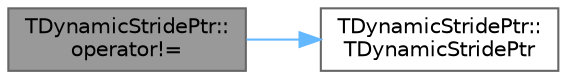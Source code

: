 digraph "TDynamicStridePtr::operator!="
{
 // INTERACTIVE_SVG=YES
 // LATEX_PDF_SIZE
  bgcolor="transparent";
  edge [fontname=Helvetica,fontsize=10,labelfontname=Helvetica,labelfontsize=10];
  node [fontname=Helvetica,fontsize=10,shape=box,height=0.2,width=0.4];
  rankdir="LR";
  Node1 [id="Node000001",label="TDynamicStridePtr::\loperator!=",height=0.2,width=0.4,color="gray40", fillcolor="grey60", style="filled", fontcolor="black",tooltip=" "];
  Node1 -> Node2 [id="edge1_Node000001_Node000002",color="steelblue1",style="solid",tooltip=" "];
  Node2 [id="Node000002",label="TDynamicStridePtr::\lTDynamicStridePtr",height=0.2,width=0.4,color="grey40", fillcolor="white", style="filled",URL="$d5/d1f/classTDynamicStridePtr.html#aeeb820ea84351eeee2ce4e9bf38ef538",tooltip=" "];
}

